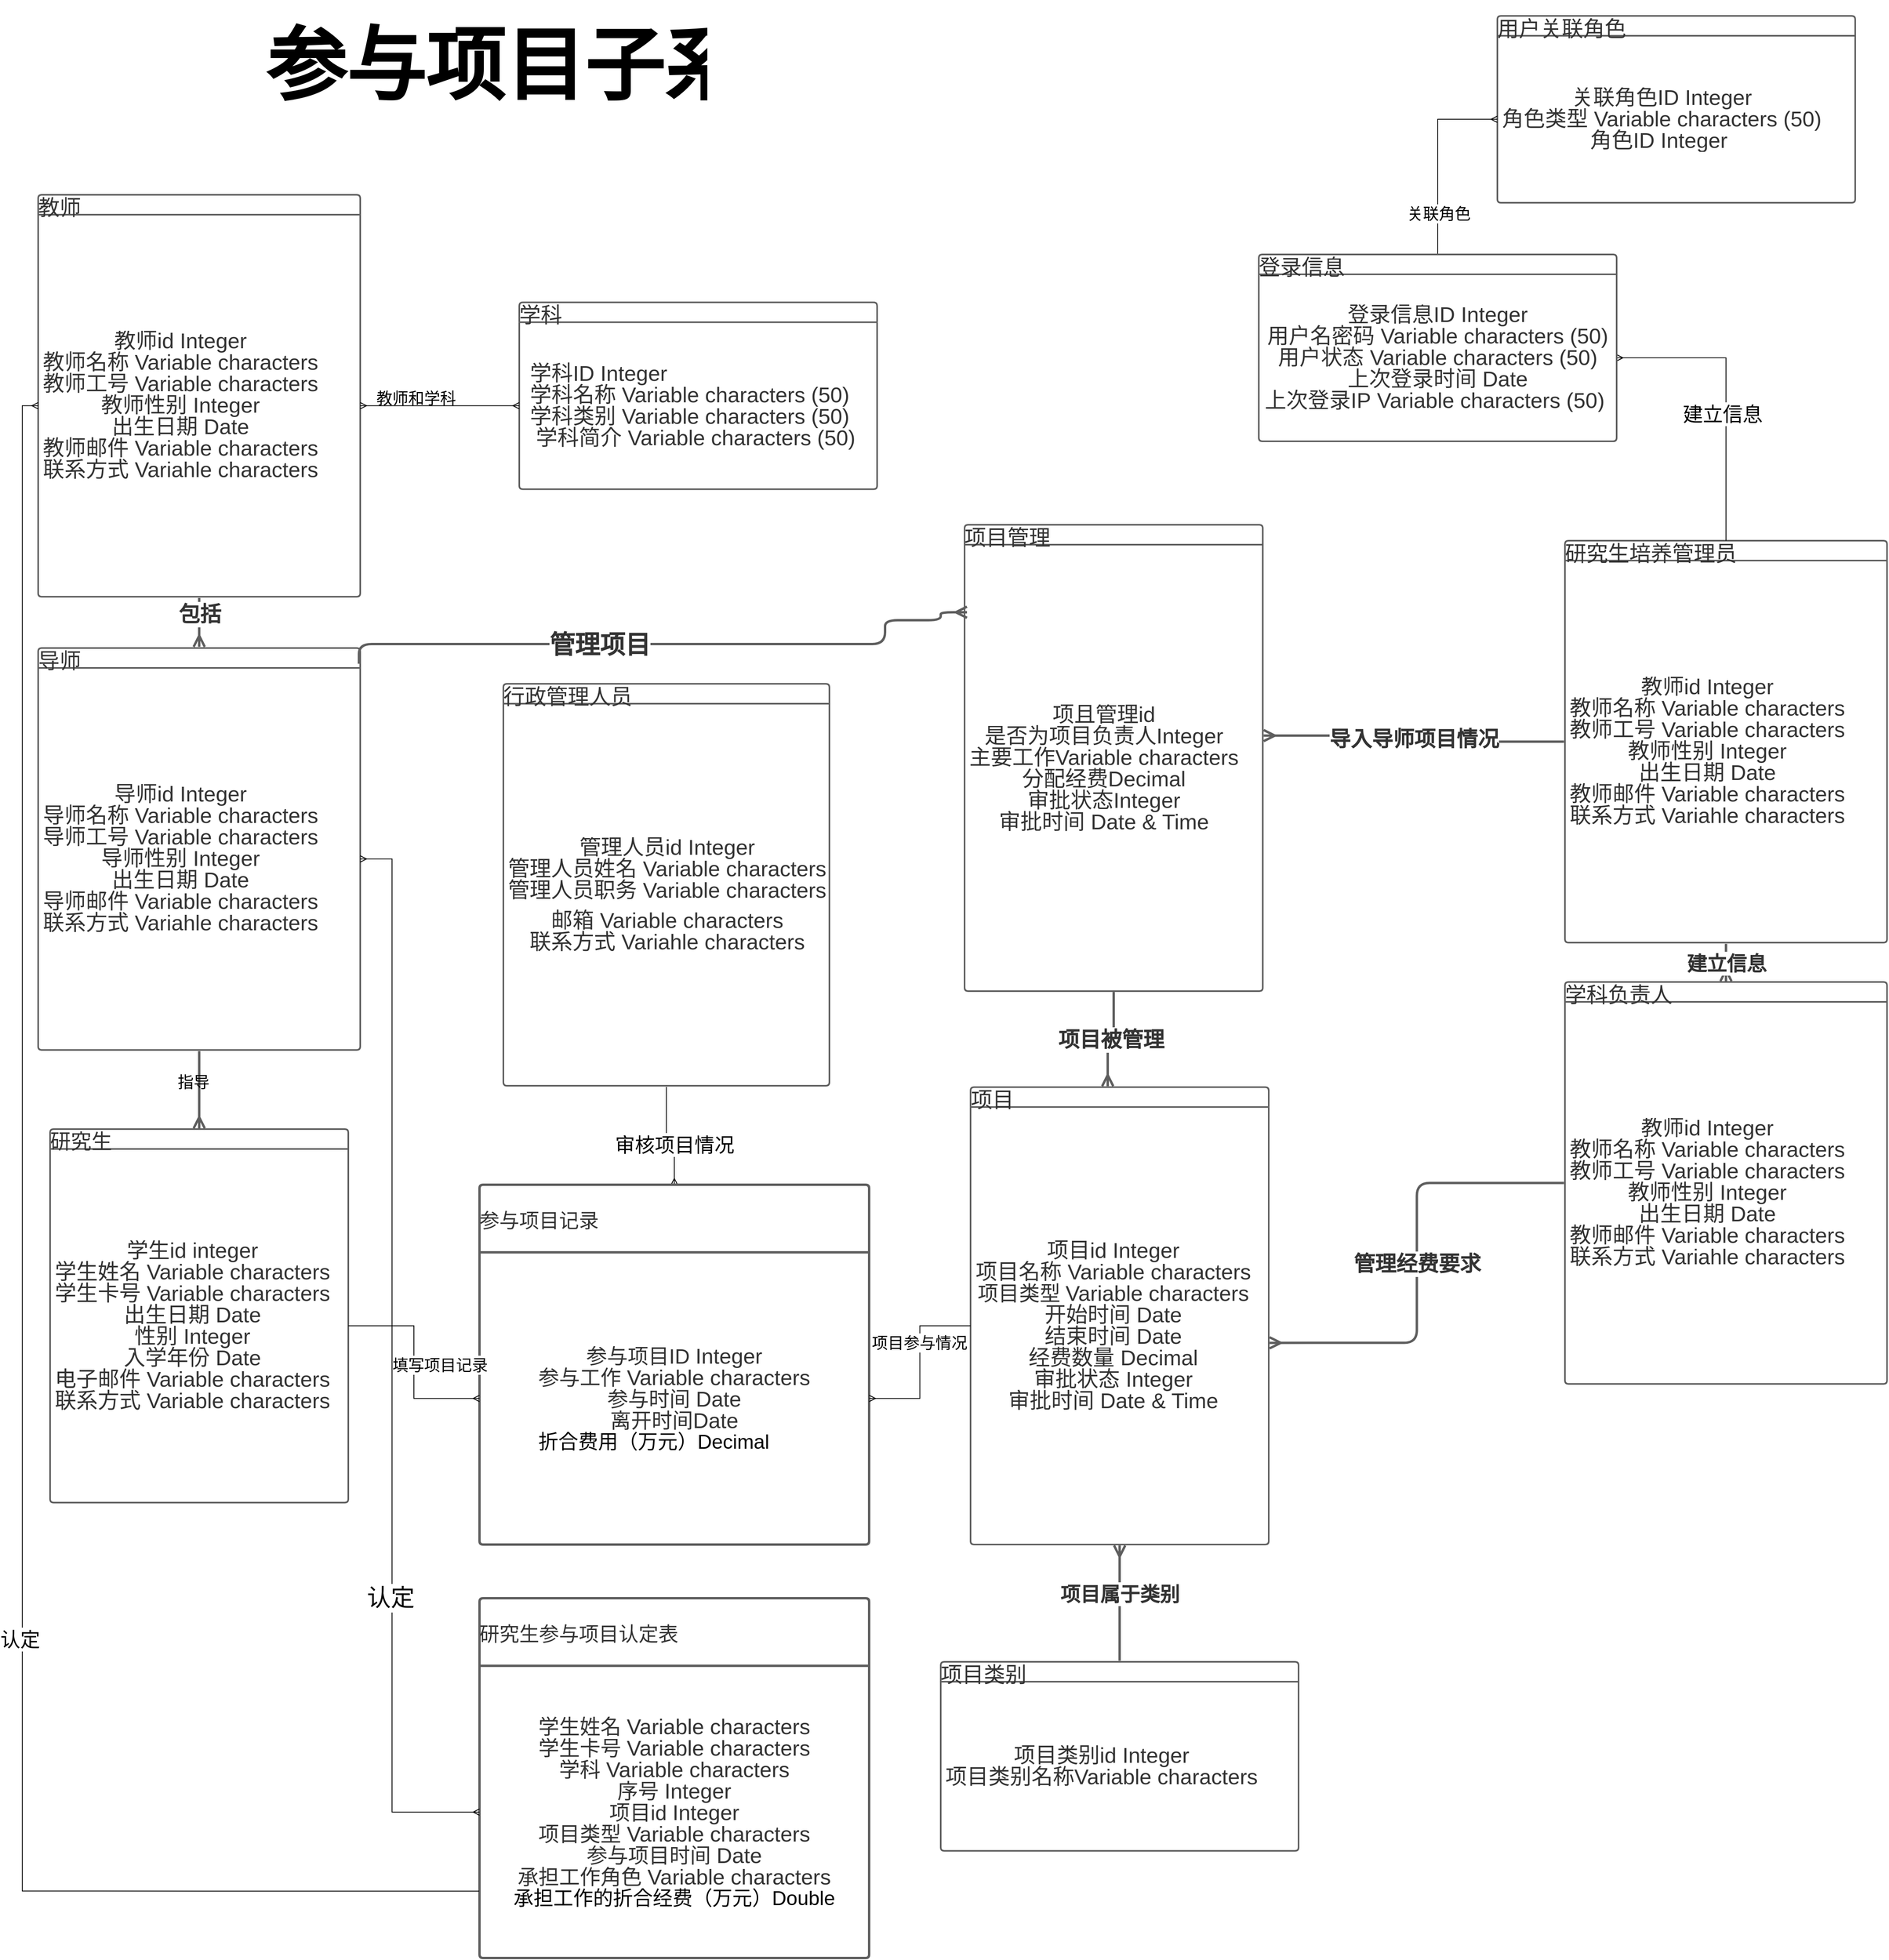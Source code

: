 <mxfile version="14.2.9" type="github">
  <diagram id="C5RBs43oDa-KdzZeNtuy" name="Page-1">
    <mxGraphModel dx="1989" dy="3523" grid="1" gridSize="10" guides="1" tooltips="1" connect="1" arrows="1" fold="1" page="1" pageScale="1" pageWidth="827" pageHeight="1169" math="0" shadow="0">
      <root>
        <mxCell id="WIyWlLk6GJQsqaUBKTNV-0" />
        <mxCell id="WIyWlLk6GJQsqaUBKTNV-1" parent="WIyWlLk6GJQsqaUBKTNV-0" />
        <mxCell id="-S1vWL-iVzR-hxPpNCkm-41" value="项目" style="html=1;overflow=block;blockSpacing=1;whiteSpace=wrap;swimlane;childLayout=stackLayout;horizontal=1;horizontalStack=0;resizeParent=1;resizeParentMax=0;resizeLast=0;collapsible=0;fontStyle=0;marginBottom=0;swimlaneFillColor=#ffffff;startSize=25;whiteSpace=wrap;fontSize=27;fontColor=#333333;whiteSpace=wrap;align=left;spacing=0;strokeColor=#5e5e5e;strokeOpacity=100;rounded=1;absoluteArcSize=1;arcSize=9;strokeWidth=2;" vertex="1" parent="WIyWlLk6GJQsqaUBKTNV-1">
          <mxGeometry x="1317.5" y="877.25" width="375" height="575.25" as="geometry" />
        </mxCell>
        <mxCell id="-S1vWL-iVzR-hxPpNCkm-42" value="&lt;div style=&quot;display: flex; justify-content: center; text-align: center; align-items: baseline; font-size: 0; line-height: 1;&quot;&gt;&lt;span style=&quot;font-size:11px;&quot;&gt;&lt;span style=&quot;font-size:27px;color:#333333;&quot;&gt;项目id Integer&#xa;&lt;/span&gt;&lt;/span&gt;&lt;/div&gt;&lt;div style=&quot;display: flex; justify-content: center; text-align: center; align-items: baseline; font-size: 0; line-height: 1;&quot;&gt;&lt;span style=&quot;font-size:11px;&quot;&gt;&lt;span style=&quot;font-size:27px;color:#333333;&quot;&gt;项目名称 Variable characters&#xa;&lt;/span&gt;&lt;/span&gt;&lt;/div&gt;&lt;div style=&quot;display: flex; justify-content: center; text-align: center; align-items: baseline; font-size: 0; line-height: 1;&quot;&gt;&lt;span style=&quot;font-size:11px;&quot;&gt;&lt;span style=&quot;font-size:11px;color:#333333;&quot;&gt;&lt;span style=&quot;font-size:26px;color:#333333;font-family: Liberation Serif;&quot;&gt;项目类型 &lt;/span&gt;&lt;span style=&quot;font-size:27px;color:#333333;&quot;&gt;Variable characters&#xa;&lt;/span&gt;&lt;/span&gt;&lt;/span&gt;&lt;/div&gt;&lt;div style=&quot;display: flex; justify-content: center; text-align: center; align-items: baseline; font-size: 0; line-height: 1;&quot;&gt;&lt;span style=&quot;font-size:11px;&quot;&gt;&lt;span style=&quot;font-size:27px;color:#333333;&quot;&gt;开始时间 Date&#xa;&lt;/span&gt;&lt;/span&gt;&lt;/div&gt;&lt;div style=&quot;display: flex; justify-content: center; text-align: center; align-items: baseline; font-size: 0; line-height: 1;&quot;&gt;&lt;span style=&quot;font-size:11px;&quot;&gt;&lt;span style=&quot;font-size:27px;color:#333333;&quot;&gt;结束时间 Date&#xa;&lt;/span&gt;&lt;/span&gt;&lt;/div&gt;&lt;div style=&quot;display: flex; justify-content: center; text-align: center; align-items: baseline; font-size: 0; line-height: 1;&quot;&gt;&lt;span style=&quot;font-size:11px;&quot;&gt;&lt;span style=&quot;font-size:27px;color:#333333;&quot;&gt;经费数量 Decimal&#xa;&lt;/span&gt;&lt;/span&gt;&lt;/div&gt;&lt;div style=&quot;display: flex; justify-content: center; text-align: center; align-items: baseline; font-size: 0; line-height: 1;&quot;&gt;&lt;span style=&quot;font-size:11px;&quot;&gt;&lt;span style=&quot;font-size:27px;color:#333333;&quot;&gt;审批状态 Integer&#xa;&lt;/span&gt;&lt;/span&gt;&lt;/div&gt;&lt;div style=&quot;display: flex; justify-content: center; text-align: center; align-items: baseline; font-size: 0; line-height: 1;&quot;&gt;&lt;span style=&quot;font-size:11px;&quot;&gt;&lt;span style=&quot;font-size:27px;color:#333333;&quot;&gt;审批时间 Date &amp; Time&lt;/span&gt;&lt;/span&gt;&lt;/div&gt;" style="part=1;html=1;resizeHeight=0;strokeColor=none;fillColor=none;align=left;verticalAlign=middle;spacingLeft=4;spacingRight=4;overflow=hidden;rotatable=0;points=[[0,0.5],[1,0.5]];portConstraint=eastwest;swimlaneFillColor=#ffffff;strokeOpacity=100;fontSize=27;fontColor=#333333;" vertex="1" parent="-S1vWL-iVzR-hxPpNCkm-41">
          <mxGeometry y="25" width="375" height="550.25" as="geometry" />
        </mxCell>
        <mxCell id="-S1vWL-iVzR-hxPpNCkm-43" value="项目类别" style="html=1;overflow=block;blockSpacing=1;whiteSpace=wrap;swimlane;childLayout=stackLayout;horizontal=1;horizontalStack=0;resizeParent=1;resizeParentMax=0;resizeLast=0;collapsible=0;fontStyle=0;marginBottom=0;swimlaneFillColor=#ffffff;startSize=25;whiteSpace=wrap;fontSize=27;fontColor=#333333;whiteSpace=wrap;align=left;spacing=0;strokeColor=#5e5e5e;strokeOpacity=100;rounded=1;absoluteArcSize=1;arcSize=9;strokeWidth=2;" vertex="1" parent="WIyWlLk6GJQsqaUBKTNV-1">
          <mxGeometry x="1280" y="1600" width="450" height="237.75" as="geometry" />
        </mxCell>
        <mxCell id="-S1vWL-iVzR-hxPpNCkm-44" value="&lt;div style=&quot;display: flex; justify-content: center; text-align: center; align-items: baseline; font-size: 0; line-height: 1;&quot;&gt;&lt;span style=&quot;font-size:11px;&quot;&gt;&lt;span style=&quot;font-size:27px;color:#333333;&quot;&gt;项目类别id Integer&#xa;&lt;/span&gt;&lt;/span&gt;&lt;/div&gt;&lt;div style=&quot;display: flex; justify-content: center; text-align: center; align-items: baseline; font-size: 0; line-height: 1;&quot;&gt;&lt;span style=&quot;font-size:11px;&quot;&gt;&lt;span style=&quot;font-size:27px;color:#333333;&quot;&gt;项目类别名称Variable characters&lt;/span&gt;&lt;/span&gt;&lt;/div&gt;" style="part=1;html=1;resizeHeight=0;strokeColor=none;fillColor=none;align=left;verticalAlign=middle;spacingLeft=4;spacingRight=4;overflow=hidden;rotatable=0;points=[[0,0.5],[1,0.5]];portConstraint=eastwest;swimlaneFillColor=#ffffff;strokeOpacity=100;fontSize=27;fontColor=#333333;" vertex="1" parent="-S1vWL-iVzR-hxPpNCkm-43">
          <mxGeometry y="25" width="450" height="212.75" as="geometry" />
        </mxCell>
        <mxCell id="-S1vWL-iVzR-hxPpNCkm-45" value="教师" style="html=1;overflow=block;blockSpacing=1;whiteSpace=wrap;swimlane;childLayout=stackLayout;horizontal=1;horizontalStack=0;resizeParent=1;resizeParentMax=0;resizeLast=0;collapsible=0;fontStyle=0;marginBottom=0;swimlaneFillColor=#ffffff;startSize=25;whiteSpace=wrap;fontSize=27;fontColor=#333333;whiteSpace=wrap;align=left;spacing=0;strokeColor=#5e5e5e;strokeOpacity=100;rounded=1;absoluteArcSize=1;arcSize=9;strokeWidth=2;" vertex="1" parent="WIyWlLk6GJQsqaUBKTNV-1">
          <mxGeometry x="145" y="-245" width="405" height="505.5" as="geometry" />
        </mxCell>
        <mxCell id="-S1vWL-iVzR-hxPpNCkm-46" value="&lt;div style=&quot;display: flex; justify-content: center; text-align: center; align-items: baseline; font-size: 0; line-height: 1;&quot;&gt;&lt;span style=&quot;font-size:11px;&quot;&gt;&lt;span style=&quot;font-size:27px;color:#333333;&quot;&gt;教师id Integer&#xa;&lt;/span&gt;&lt;/span&gt;&lt;/div&gt;&lt;div style=&quot;display: flex; justify-content: center; text-align: center; align-items: baseline; font-size: 0; line-height: 1;&quot;&gt;&lt;span style=&quot;font-size:11px;&quot;&gt;&lt;span style=&quot;font-size:27px;color:#333333;&quot;&gt;教师名称 Variable characters &#xa;&lt;/span&gt;&lt;/span&gt;&lt;/div&gt;&lt;div style=&quot;display: flex; justify-content: center; text-align: center; align-items: baseline; font-size: 0; line-height: 1;&quot;&gt;&lt;span style=&quot;font-size:11px;&quot;&gt;&lt;span style=&quot;font-size:27px;color:#333333;&quot;&gt;教师工号 Variable characters &#xa;&lt;/span&gt;&lt;/span&gt;&lt;/div&gt;&lt;div style=&quot;display: flex; justify-content: center; text-align: center; align-items: baseline; font-size: 0; line-height: 1;&quot;&gt;&lt;span style=&quot;font-size:11px;&quot;&gt;&lt;span style=&quot;font-size:27px;color:#333333;&quot;&gt;教师性别 Integer&#xa;&lt;/span&gt;&lt;/span&gt;&lt;/div&gt;&lt;div style=&quot;display: flex; justify-content: center; text-align: center; align-items: baseline; font-size: 0; line-height: 1;&quot;&gt;&lt;span style=&quot;font-size:11px;&quot;&gt;&lt;span style=&quot;font-size:27px;color:#333333;&quot;&gt;出生日期 Date&#xa;&lt;/span&gt;&lt;/span&gt;&lt;/div&gt;&lt;div style=&quot;display: flex; justify-content: center; text-align: center; align-items: baseline; font-size: 0; line-height: 1;&quot;&gt;&lt;span style=&quot;font-size:11px;&quot;&gt;&lt;span style=&quot;font-size:27px;color:#333333;&quot;&gt;教师邮件 Variable characters&#xa;&lt;/span&gt;&lt;/span&gt;&lt;/div&gt;&lt;div style=&quot;display: flex; justify-content: center; text-align: center; align-items: baseline; font-size: 0; line-height: 1;&quot;&gt;&lt;span style=&quot;font-size:11px;&quot;&gt;&lt;span style=&quot;font-size:27px;color:#333333;&quot;&gt;联系方式 Variahle characters &lt;/span&gt;&lt;/span&gt;&lt;/div&gt;" style="part=1;html=1;resizeHeight=0;strokeColor=none;fillColor=none;align=left;verticalAlign=middle;spacingLeft=4;spacingRight=4;overflow=hidden;rotatable=0;points=[[0,0.5],[1,0.5]];portConstraint=eastwest;swimlaneFillColor=#ffffff;strokeOpacity=100;fontSize=27;fontColor=#333333;" vertex="1" parent="-S1vWL-iVzR-hxPpNCkm-45">
          <mxGeometry y="25" width="405" height="480.5" as="geometry" />
        </mxCell>
        <mxCell id="-S1vWL-iVzR-hxPpNCkm-47" value="项目管理" style="html=1;overflow=block;blockSpacing=1;whiteSpace=wrap;swimlane;childLayout=stackLayout;horizontal=1;horizontalStack=0;resizeParent=1;resizeParentMax=0;resizeLast=0;collapsible=0;fontStyle=0;marginBottom=0;swimlaneFillColor=#ffffff;startSize=25;whiteSpace=wrap;fontSize=27;fontColor=#333333;whiteSpace=wrap;align=left;spacing=0;strokeColor=#5e5e5e;strokeOpacity=100;rounded=1;absoluteArcSize=1;arcSize=9;strokeWidth=2;" vertex="1" parent="WIyWlLk6GJQsqaUBKTNV-1">
          <mxGeometry x="1310" y="170" width="375" height="586.5" as="geometry" />
        </mxCell>
        <mxCell id="-S1vWL-iVzR-hxPpNCkm-48" value="&lt;div style=&quot;display: flex; justify-content: center; text-align: center; align-items: baseline; font-size: 0; line-height: 1;&quot;&gt;&lt;span style=&quot;font-size:11px;&quot;&gt;&lt;span style=&quot;font-size:27px;color:#333333;&quot;&gt;项且管理id&#xa;&lt;/span&gt;&lt;/span&gt;&lt;/div&gt;&lt;div style=&quot;display: flex; justify-content: center; text-align: center; align-items: baseline; font-size: 0; line-height: 1;&quot;&gt;&lt;span style=&quot;font-size:11px;&quot;&gt;&lt;span style=&quot;font-size:27px;color:#333333;&quot;&gt;是否为项目负责人Integer&#xa;&lt;/span&gt;&lt;/span&gt;&lt;/div&gt;&lt;div style=&quot;display: flex; justify-content: center; text-align: center; align-items: baseline; font-size: 0; line-height: 1;&quot;&gt;&lt;span style=&quot;font-size:11px;&quot;&gt;&lt;span style=&quot;font-size:27px;color:#333333;&quot;&gt;主要工作Variable characters &#xa;&lt;/span&gt;&lt;/span&gt;&lt;/div&gt;&lt;div style=&quot;display: flex; justify-content: center; text-align: center; align-items: baseline; font-size: 0; line-height: 1;&quot;&gt;&lt;span style=&quot;font-size:11px;&quot;&gt;&lt;span style=&quot;font-size:27px;color:#333333;&quot;&gt;分配经费Decimal&#xa;&lt;/span&gt;&lt;/span&gt;&lt;/div&gt;&lt;div style=&quot;display: flex; justify-content: center; text-align: center; align-items: baseline; font-size: 0; line-height: 1;&quot;&gt;&lt;span style=&quot;font-size:11px;&quot;&gt;&lt;span style=&quot;font-size:27px;color:#333333;&quot;&gt;审批状态Integer &#xa;&lt;/span&gt;&lt;/span&gt;&lt;/div&gt;&lt;div style=&quot;display: flex; justify-content: center; text-align: center; align-items: baseline; font-size: 0; line-height: 1;&quot;&gt;&lt;span style=&quot;font-size:11px;&quot;&gt;&lt;span style=&quot;font-size:27px;color:#333333;&quot;&gt;审批时间 Date &amp; Time&lt;/span&gt;&lt;/span&gt;&lt;/div&gt;" style="part=1;html=1;resizeHeight=0;strokeColor=none;fillColor=none;align=left;verticalAlign=middle;spacingLeft=4;spacingRight=4;overflow=hidden;rotatable=0;points=[[0,0.5],[1,0.5]];portConstraint=eastwest;swimlaneFillColor=#ffffff;strokeOpacity=100;fontSize=27;fontColor=#333333;" vertex="1" parent="-S1vWL-iVzR-hxPpNCkm-47">
          <mxGeometry y="25" width="375" height="561.5" as="geometry" />
        </mxCell>
        <mxCell id="-S1vWL-iVzR-hxPpNCkm-49" value="研究生" style="html=1;overflow=block;blockSpacing=1;whiteSpace=wrap;swimlane;childLayout=stackLayout;horizontal=1;horizontalStack=0;resizeParent=1;resizeParentMax=0;resizeLast=0;collapsible=0;fontStyle=0;marginBottom=0;swimlaneFillColor=#ffffff;startSize=25;whiteSpace=wrap;fontSize=26;fontFamily=Liberation Serif;fontColor=#333333;whiteSpace=wrap;align=left;spacing=0;strokeColor=#5e5e5e;strokeOpacity=100;rounded=1;absoluteArcSize=1;arcSize=9;strokeWidth=2;" vertex="1" parent="WIyWlLk6GJQsqaUBKTNV-1">
          <mxGeometry x="160" y="930" width="375" height="469.75" as="geometry" />
        </mxCell>
        <mxCell id="-S1vWL-iVzR-hxPpNCkm-50" value="&lt;div style=&quot;display: flex; justify-content: center; text-align: center; align-items: baseline; font-size: 0; line-height: 1;&quot;&gt;&lt;span style=&quot;font-size:11px;&quot;&gt;&lt;span style=&quot;font-size:27px;color:#333333;&quot;&gt;学生id integer&#xa;&lt;/span&gt;&lt;/span&gt;&lt;/div&gt;&lt;div style=&quot;display: flex; justify-content: center; text-align: center; align-items: baseline; font-size: 0; line-height: 1;&quot;&gt;&lt;span style=&quot;font-size:11px;&quot;&gt;&lt;span style=&quot;font-size:27px;color:#333333;&quot;&gt;学生姓名 Variable characters&#xa;&lt;/span&gt;&lt;/span&gt;&lt;/div&gt;&lt;div style=&quot;display: flex; justify-content: center; text-align: center; align-items: baseline; font-size: 0; line-height: 1;&quot;&gt;&lt;span style=&quot;font-size:11px;&quot;&gt;&lt;span style=&quot;font-size:27px;color:#333333;&quot;&gt;学生卡号 Variable characters &#xa;&lt;/span&gt;&lt;/span&gt;&lt;/div&gt;&lt;div style=&quot;display: flex; justify-content: center; text-align: center; align-items: baseline; font-size: 0; line-height: 1;&quot;&gt;&lt;span style=&quot;font-size:11px;&quot;&gt;&lt;span style=&quot;font-size:27px;color:#333333;&quot;&gt;出生日期 Date&#xa;&lt;/span&gt;&lt;/span&gt;&lt;/div&gt;&lt;div style=&quot;display: flex; justify-content: center; text-align: center; align-items: baseline; font-size: 0; line-height: 1;&quot;&gt;&lt;span style=&quot;font-size:11px;&quot;&gt;&lt;span style=&quot;font-size:27px;color:#333333;&quot;&gt;性别 Integer&#xa;&lt;/span&gt;&lt;/span&gt;&lt;/div&gt;&lt;div style=&quot;display: flex; justify-content: center; text-align: center; align-items: baseline; font-size: 0; line-height: 1;&quot;&gt;&lt;span style=&quot;font-size:11px;&quot;&gt;&lt;span style=&quot;font-size:27px;color:#333333;&quot;&gt;入学年份 Date&#xa;&lt;/span&gt;&lt;/span&gt;&lt;/div&gt;&lt;div style=&quot;display: flex; justify-content: center; text-align: center; align-items: baseline; font-size: 0; line-height: 1;&quot;&gt;&lt;span style=&quot;font-size:11px;&quot;&gt;&lt;span style=&quot;font-size:27px;color:#333333;&quot;&gt;电子邮件 Variable characters&#xa;&lt;/span&gt;&lt;/span&gt;&lt;/div&gt;&lt;div style=&quot;display: flex; justify-content: center; text-align: center; align-items: baseline; font-size: 0; line-height: 1;&quot;&gt;&lt;span style=&quot;font-size:11px;&quot;&gt;&lt;span style=&quot;font-size:27px;color:#333333;&quot;&gt;联系方式 Variable characters&lt;/span&gt;&lt;/span&gt;&lt;/div&gt;" style="part=1;html=1;resizeHeight=0;strokeColor=none;fillColor=none;align=left;verticalAlign=middle;spacingLeft=4;spacingRight=4;overflow=hidden;rotatable=0;points=[[0,0.5],[1,0.5]];portConstraint=eastwest;swimlaneFillColor=#ffffff;strokeOpacity=100;fontSize=27;fontColor=#333333;" vertex="1" parent="-S1vWL-iVzR-hxPpNCkm-49">
          <mxGeometry y="25" width="375" height="444.75" as="geometry" />
        </mxCell>
        <UserObject label="" lucidchartObjectId="4mY--hRxHhUX" id="-S1vWL-iVzR-hxPpNCkm-51">
          <mxCell style="html=1;jettySize=18;whiteSpace=wrap;overflow=block;blockSpacing=1;fontSize=11;strokeColor=#5E5E5E;strokeWidth=3;rounded=1;arcSize=32;edgeStyle=orthogonalEdgeStyle;startArrow=none;;endArrow=ERmany;endSize=10;;exitX=0.5;exitY=1.003;exitPerimeter=0;entryX=0.5;entryY=-0.002;entryPerimeter=0;" edge="1" parent="WIyWlLk6GJQsqaUBKTNV-1" source="-S1vWL-iVzR-hxPpNCkm-62" target="-S1vWL-iVzR-hxPpNCkm-49">
            <mxGeometry width="100" height="100" relative="1" as="geometry">
              <Array as="points" />
            </mxGeometry>
          </mxCell>
        </UserObject>
        <UserObject label="" lucidchartObjectId="yQ19ZfkQinWv" id="-S1vWL-iVzR-hxPpNCkm-52">
          <mxCell style="html=1;jettySize=18;whiteSpace=wrap;overflow=block;blockSpacing=1;fontSize=11;strokeColor=#5E5E5E;strokeWidth=3;rounded=1;arcSize=32;edgeStyle=orthogonalEdgeStyle;startArrow=none;;endArrow=ERmany;endSize=10;;exitX=0.5;exitY=1.003;exitPerimeter=0;entryX=0.5;entryY=-0.003;entryPerimeter=0;" edge="1" parent="WIyWlLk6GJQsqaUBKTNV-1" source="-S1vWL-iVzR-hxPpNCkm-45" target="-S1vWL-iVzR-hxPpNCkm-62">
            <mxGeometry width="100" height="100" relative="1" as="geometry">
              <Array as="points" />
            </mxGeometry>
          </mxCell>
        </UserObject>
        <mxCell id="-S1vWL-iVzR-hxPpNCkm-53" value="包括" style="text;html=1;resizable=0;labelBackgroundColor=#ffffff;align=center;verticalAlign=middle;fontStyle=1;fontColor=#333333;;fontSize=26.667;" vertex="1" parent="-S1vWL-iVzR-hxPpNCkm-52">
          <mxGeometry x="-0.35" relative="1" as="geometry" />
        </mxCell>
        <UserObject label="" lucidchartObjectId="KS190NkhHBdP" id="-S1vWL-iVzR-hxPpNCkm-54">
          <mxCell style="html=1;jettySize=18;whiteSpace=wrap;fontSize=11;strokeColor=#5E5E5E;strokeWidth=3;rounded=1;arcSize=32;edgeStyle=orthogonalEdgeStyle;startArrow=none;;endArrow=ERmany;endSize=10;;exitX=0.5;exitY=-0.006;exitPerimeter=0;entryX=0.5;entryY=1.002;entryPerimeter=0;" edge="1" parent="WIyWlLk6GJQsqaUBKTNV-1" source="-S1vWL-iVzR-hxPpNCkm-43" target="-S1vWL-iVzR-hxPpNCkm-41">
            <mxGeometry width="100" height="100" relative="1" as="geometry">
              <Array as="points" />
            </mxGeometry>
          </mxCell>
        </UserObject>
        <mxCell id="-S1vWL-iVzR-hxPpNCkm-55" value="项目属于类别" style="text;html=1;resizable=0;labelBackgroundColor=#ffffff;align=center;verticalAlign=middle;fontStyle=1;fontColor=#333333;;fontSize=25.0;" vertex="1" parent="-S1vWL-iVzR-hxPpNCkm-54">
          <mxGeometry x="0.171" relative="1" as="geometry" />
        </mxCell>
        <UserObject label="" lucidchartObjectId="RS19ik03Oc~l" id="-S1vWL-iVzR-hxPpNCkm-56">
          <mxCell style="html=1;jettySize=18;whiteSpace=wrap;fontSize=11;strokeColor=#5E5E5E;strokeWidth=3;rounded=1;arcSize=32;edgeStyle=orthogonalEdgeStyle;startArrow=none;;endArrow=ERmany;endSize=10;;exitX=0.5;exitY=1.002;exitPerimeter=0;entryX=0.46;entryY=-0.002;entryPerimeter=0;" edge="1" parent="WIyWlLk6GJQsqaUBKTNV-1" source="-S1vWL-iVzR-hxPpNCkm-47" target="-S1vWL-iVzR-hxPpNCkm-41">
            <mxGeometry width="100" height="100" relative="1" as="geometry">
              <Array as="points" />
            </mxGeometry>
          </mxCell>
        </UserObject>
        <mxCell id="-S1vWL-iVzR-hxPpNCkm-57" value="项目被管理" style="text;html=1;resizable=0;labelBackgroundColor=#ffffff;align=center;verticalAlign=middle;fontStyle=1;fontColor=#333333;;fontSize=26.667;" vertex="1" parent="-S1vWL-iVzR-hxPpNCkm-56">
          <mxGeometry relative="1" as="geometry" />
        </mxCell>
        <mxCell id="-S1vWL-iVzR-hxPpNCkm-58" value="研究生参与项目认定表" style="html=1;overflow=block;blockSpacing=1;whiteSpace=wrap;swimlane;childLayout=stackLayout;horizontal=1;horizontalStack=0;resizeParent=1;resizeParentMax=0;resizeLast=0;collapsible=0;fontStyle=0;marginBottom=0;swimlaneFillColor=#ffffff;startSize=85;whiteSpace=wrap;fontSize=25;fontFamily=Open Sans;fontColor=#333333;whiteSpace=wrap;align=left;spacing=0;strokeColor=#5e5e5e;strokeOpacity=100;rounded=1;absoluteArcSize=1;arcSize=9;strokeWidth=3;" vertex="1" parent="WIyWlLk6GJQsqaUBKTNV-1">
          <mxGeometry x="700" y="1520" width="490" height="452.5" as="geometry" />
        </mxCell>
        <mxCell id="-S1vWL-iVzR-hxPpNCkm-59" value="&lt;div style=&quot;display: flex ; justify-content: center ; align-items: baseline ; font-size: 0px ; line-height: 1&quot;&gt;&lt;span style=&quot;font-size: 11px&quot;&gt;&lt;span style=&quot;font-size: 26px ; color: #333333 ; font-family: &amp;#34;liberation&amp;#34; serif&quot;&gt;学生姓名 &lt;/span&gt;&lt;span style=&quot;font-size: 27px ; color: #333333&quot;&gt;Variable characters&lt;/span&gt;&lt;span style=&quot;font-size: 26px ; color: #333333 ; font-family: &amp;#34;liberation&amp;#34; serif&quot;&gt;&lt;br&gt;&lt;/span&gt;&lt;/span&gt;&lt;/div&gt;&lt;div style=&quot;display: flex ; justify-content: center ; align-items: baseline ; font-size: 0px ; line-height: 1&quot;&gt;&lt;span style=&quot;font-size: 11px&quot;&gt;&lt;span style=&quot;font-size: 26px ; color: #333333 ; font-family: &amp;#34;liberation&amp;#34; serif&quot;&gt;学生卡号 &lt;/span&gt;&lt;span style=&quot;font-size: 27px ; color: #333333&quot;&gt;Variable characters&lt;/span&gt;&lt;span style=&quot;font-size: 26px ; color: #333333 ; font-family: &amp;#34;liberation&amp;#34; serif&quot;&gt;&lt;br&gt;&lt;/span&gt;&lt;/span&gt;&lt;/div&gt;&lt;div style=&quot;display: flex ; justify-content: center ; align-items: baseline ; font-size: 0px ; line-height: 1&quot;&gt;&lt;span style=&quot;font-size: 11px&quot;&gt;&lt;span style=&quot;font-size: 26px ; color: #333333 ; font-family: &amp;#34;liberation&amp;#34; serif&quot;&gt;学科 &lt;/span&gt;&lt;span style=&quot;font-size: 27px ; color: #333333&quot;&gt;Variable characters&lt;/span&gt;&lt;span style=&quot;font-size: 26px ; color: #333333 ; font-family: &amp;#34;liberation&amp;#34; serif&quot;&gt;&lt;br&gt;&lt;/span&gt;&lt;/span&gt;&lt;/div&gt;&lt;div style=&quot;display: flex ; justify-content: center ; align-items: baseline ; font-size: 0px ; line-height: 1&quot;&gt;&lt;span style=&quot;font-size: 11px&quot;&gt;&lt;span style=&quot;font-size: 26px ; color: #333333 ; font-family: &amp;#34;liberation&amp;#34; serif&quot;&gt;序号 &lt;/span&gt;&lt;span style=&quot;font-size: 27px ; color: #333333&quot;&gt; Integer&lt;/span&gt;&lt;span style=&quot;font-size: 26px ; color: #333333 ; font-family: &amp;#34;liberation&amp;#34; serif&quot;&gt;&lt;br&gt;&lt;/span&gt;&lt;/span&gt;&lt;/div&gt;&lt;div style=&quot;display: flex ; justify-content: center ; align-items: baseline ; font-size: 0px ; line-height: 1&quot;&gt;&lt;span style=&quot;font-size: 11px&quot;&gt;&lt;span style=&quot;font-size: 26px ; color: #333333 ; font-family: &amp;#34;liberation&amp;#34; serif&quot;&gt;项目id &lt;/span&gt;&lt;span style=&quot;font-size: 27px ; color: #333333&quot;&gt; Integer&lt;/span&gt;&lt;span style=&quot;font-size: 26px ; color: #333333 ; font-family: &amp;#34;liberation&amp;#34; serif&quot;&gt;&lt;br&gt;&lt;/span&gt;&lt;/span&gt;&lt;/div&gt;&lt;div style=&quot;display: flex ; justify-content: center ; align-items: baseline ; font-size: 0px ; line-height: 1&quot;&gt;&lt;span style=&quot;font-size: 11px&quot;&gt;&lt;span style=&quot;font-size: 26px ; color: #333333 ; font-family: &amp;#34;liberation&amp;#34; serif&quot;&gt;项目类型 &lt;/span&gt;&lt;span style=&quot;font-size: 27px ; color: #333333&quot;&gt;Variable characters&lt;/span&gt;&lt;span style=&quot;font-size: 26px ; color: #333333 ; font-family: &amp;#34;liberation&amp;#34; serif&quot;&gt;&lt;br&gt;&lt;/span&gt;&lt;/span&gt;&lt;/div&gt;&lt;div style=&quot;display: flex ; justify-content: center ; align-items: baseline ; font-size: 0px ; line-height: 1&quot;&gt;&lt;span style=&quot;font-size: 11px&quot;&gt;&lt;span style=&quot;font-size: 26px ; color: #333333 ; font-family: &amp;#34;liberation&amp;#34; serif&quot;&gt;参与项目时间 &lt;/span&gt;&lt;span style=&quot;font-size: 27px ; color: #333333&quot;&gt;Date&lt;/span&gt;&lt;span style=&quot;font-size: 26px ; color: #333333 ; font-family: &amp;#34;liberation&amp;#34; serif&quot;&gt;&lt;br&gt;&lt;/span&gt;&lt;/span&gt;&lt;/div&gt;&lt;div style=&quot;display: flex ; justify-content: center ; align-items: baseline ; font-size: 0px ; line-height: 1&quot;&gt;&lt;span style=&quot;font-size: 11px&quot;&gt;&lt;span style=&quot;font-size: 26px ; color: #333333 ; font-family: &amp;#34;liberation&amp;#34; serif&quot;&gt;承担工作角色 &lt;/span&gt;&lt;span style=&quot;font-size: 27px ; color: #333333&quot;&gt;Variable characters&lt;/span&gt;&lt;span style=&quot;font-size: 26px ; color: #333333 ; font-family: &amp;#34;liberation&amp;#34; serif&quot;&gt;&lt;br&gt;&lt;/span&gt;&lt;/span&gt;&lt;/div&gt;&lt;div style=&quot;display: flex ; justify-content: flex-start ; align-items: baseline ; font-size: 0px ; line-height: 1&quot;&gt;&lt;span style=&quot;font-size: 11px&quot;&gt;&lt;span style=&quot;font-size: 25px ; color: #000000&quot;&gt;承担工作的折合经费（万元）Double&lt;/span&gt;&lt;/span&gt;&lt;/div&gt;" style="part=1;html=1;resizeHeight=0;strokeColor=none;fillColor=none;align=center;verticalAlign=middle;spacingLeft=4;spacingRight=4;overflow=hidden;rotatable=0;points=[[0,0.5],[1,0.5]];portConstraint=eastwest;swimlaneFillColor=#ffffff;strokeOpacity=100;fontSize=26;fontColor=#333333;" vertex="1" parent="-S1vWL-iVzR-hxPpNCkm-58">
          <mxGeometry y="85" width="490" height="367.5" as="geometry" />
        </mxCell>
        <UserObject label="" lucidchartObjectId="xkY-a535h74z" id="-S1vWL-iVzR-hxPpNCkm-60">
          <mxCell style="html=1;jettySize=18;whiteSpace=wrap;fontSize=11;strokeColor=#5E5E5E;strokeWidth=3;rounded=1;arcSize=32;edgeStyle=orthogonalEdgeStyle;startArrow=none;;endArrow=ERmany;endSize=10;;exitX=-0.003;exitY=0.5;exitPerimeter=0;entryX=1.003;entryY=0.452;entryPerimeter=0;" edge="1" parent="WIyWlLk6GJQsqaUBKTNV-1" source="-S1vWL-iVzR-hxPpNCkm-66" target="-S1vWL-iVzR-hxPpNCkm-47">
            <mxGeometry width="100" height="100" relative="1" as="geometry">
              <Array as="points" />
            </mxGeometry>
          </mxCell>
        </UserObject>
        <mxCell id="-S1vWL-iVzR-hxPpNCkm-61" value="导入导师项目情况" style="text;html=1;resizable=0;labelBackgroundColor=#ffffff;align=center;verticalAlign=middle;fontStyle=1;fontColor=#333333;;fontSize=26.667;" vertex="1" parent="-S1vWL-iVzR-hxPpNCkm-60">
          <mxGeometry relative="1" as="geometry" />
        </mxCell>
        <mxCell id="-S1vWL-iVzR-hxPpNCkm-62" value="导师" style="html=1;overflow=block;blockSpacing=1;whiteSpace=wrap;swimlane;childLayout=stackLayout;horizontal=1;horizontalStack=0;resizeParent=1;resizeParentMax=0;resizeLast=0;collapsible=0;fontStyle=0;marginBottom=0;swimlaneFillColor=#ffffff;startSize=25;whiteSpace=wrap;fontSize=27;fontColor=#333333;whiteSpace=wrap;align=left;spacing=0;strokeColor=#5e5e5e;strokeOpacity=100;rounded=1;absoluteArcSize=1;arcSize=9;strokeWidth=2;" vertex="1" parent="WIyWlLk6GJQsqaUBKTNV-1">
          <mxGeometry x="145" y="325" width="405" height="505.5" as="geometry" />
        </mxCell>
        <mxCell id="-S1vWL-iVzR-hxPpNCkm-63" value="&lt;div style=&quot;display: flex; justify-content: center; text-align: center; align-items: baseline; font-size: 0; line-height: 1;&quot;&gt;&lt;span style=&quot;font-size:11px;&quot;&gt;&lt;span style=&quot;font-size:27px;color:#333333;&quot;&gt;导师id Integer&#xa;&lt;/span&gt;&lt;/span&gt;&lt;/div&gt;&lt;div style=&quot;display: flex; justify-content: center; text-align: center; align-items: baseline; font-size: 0; line-height: 1;&quot;&gt;&lt;span style=&quot;font-size:11px;&quot;&gt;&lt;span style=&quot;font-size:27px;color:#333333;&quot;&gt;导师名称 Variable characters &#xa;&lt;/span&gt;&lt;/span&gt;&lt;/div&gt;&lt;div style=&quot;display: flex; justify-content: center; text-align: center; align-items: baseline; font-size: 0; line-height: 1;&quot;&gt;&lt;span style=&quot;font-size:11px;&quot;&gt;&lt;span style=&quot;font-size:27px;color:#333333;&quot;&gt;导师工号 Variable characters &#xa;&lt;/span&gt;&lt;/span&gt;&lt;/div&gt;&lt;div style=&quot;display: flex; justify-content: center; text-align: center; align-items: baseline; font-size: 0; line-height: 1;&quot;&gt;&lt;span style=&quot;font-size:11px;&quot;&gt;&lt;span style=&quot;font-size:27px;color:#333333;&quot;&gt;导师性别 Integer&#xa;&lt;/span&gt;&lt;/span&gt;&lt;/div&gt;&lt;div style=&quot;display: flex; justify-content: center; text-align: center; align-items: baseline; font-size: 0; line-height: 1;&quot;&gt;&lt;span style=&quot;font-size:11px;&quot;&gt;&lt;span style=&quot;font-size:27px;color:#333333;&quot;&gt;出生日期 Date&#xa;&lt;/span&gt;&lt;/span&gt;&lt;/div&gt;&lt;div style=&quot;display: flex; justify-content: center; text-align: center; align-items: baseline; font-size: 0; line-height: 1;&quot;&gt;&lt;span style=&quot;font-size:11px;&quot;&gt;&lt;span style=&quot;font-size:27px;color:#333333;&quot;&gt;导师邮件 Variable characters&#xa;&lt;/span&gt;&lt;/span&gt;&lt;/div&gt;&lt;div style=&quot;display: flex; justify-content: center; text-align: center; align-items: baseline; font-size: 0; line-height: 1;&quot;&gt;&lt;span style=&quot;font-size:11px;&quot;&gt;&lt;span style=&quot;font-size:27px;color:#333333;&quot;&gt;联系方式 Variahle characters &lt;/span&gt;&lt;/span&gt;&lt;/div&gt;" style="part=1;html=1;resizeHeight=0;strokeColor=none;fillColor=none;align=left;verticalAlign=middle;spacingLeft=4;spacingRight=4;overflow=hidden;rotatable=0;points=[[0,0.5],[1,0.5]];portConstraint=eastwest;swimlaneFillColor=#ffffff;strokeOpacity=100;fontSize=27;fontColor=#333333;" vertex="1" parent="-S1vWL-iVzR-hxPpNCkm-62">
          <mxGeometry y="25" width="405" height="480.5" as="geometry" />
        </mxCell>
        <UserObject label="" lucidchartObjectId="5nY-uaVFHsnK" id="-S1vWL-iVzR-hxPpNCkm-64">
          <mxCell style="html=1;jettySize=18;whiteSpace=wrap;fontSize=11;strokeColor=#5E5E5E;strokeWidth=3;rounded=1;arcSize=32;edgeStyle=orthogonalEdgeStyle;startArrow=none;;endArrow=ERmany;endSize=10;;exitX=0.996;exitY=0.039;exitPerimeter=0;exitDx=0;exitDy=0;" edge="1" parent="WIyWlLk6GJQsqaUBKTNV-1" source="-S1vWL-iVzR-hxPpNCkm-62">
            <mxGeometry width="100" height="100" relative="1" as="geometry">
              <Array as="points">
                <mxPoint x="548" y="320" />
                <mxPoint x="1210" y="320" />
                <mxPoint x="1210" y="290" />
                <mxPoint x="1280" y="290" />
                <mxPoint x="1280" y="280" />
              </Array>
              <mxPoint x="1313" y="280" as="targetPoint" />
            </mxGeometry>
          </mxCell>
        </UserObject>
        <mxCell id="-S1vWL-iVzR-hxPpNCkm-65" value="管理项目" style="text;html=1;resizable=0;labelBackgroundColor=#ffffff;align=center;verticalAlign=middle;fontStyle=1;fontColor=#333333;;fontSize=31.667;" vertex="1" parent="-S1vWL-iVzR-hxPpNCkm-64">
          <mxGeometry x="-0.211" relative="1" as="geometry" />
        </mxCell>
        <mxCell id="-S1vWL-iVzR-hxPpNCkm-66" value="研究生培养管理员" style="html=1;overflow=block;blockSpacing=1;whiteSpace=wrap;swimlane;childLayout=stackLayout;horizontal=1;horizontalStack=0;resizeParent=1;resizeParentMax=0;resizeLast=0;collapsible=0;fontStyle=0;marginBottom=0;swimlaneFillColor=#ffffff;startSize=25;whiteSpace=wrap;fontSize=27;fontColor=#333333;whiteSpace=wrap;align=left;spacing=0;strokeColor=#5e5e5e;strokeOpacity=100;rounded=1;absoluteArcSize=1;arcSize=9;strokeWidth=2;" vertex="1" parent="WIyWlLk6GJQsqaUBKTNV-1">
          <mxGeometry x="2065" y="190" width="405" height="505.5" as="geometry" />
        </mxCell>
        <mxCell id="-S1vWL-iVzR-hxPpNCkm-67" value="&lt;div style=&quot;display: flex; justify-content: center; text-align: center; align-items: baseline; font-size: 0; line-height: 1;&quot;&gt;&lt;span style=&quot;font-size:11px;&quot;&gt;&lt;span style=&quot;font-size:27px;color:#333333;&quot;&gt;教师id Integer&#xa;&lt;/span&gt;&lt;/span&gt;&lt;/div&gt;&lt;div style=&quot;display: flex; justify-content: center; text-align: center; align-items: baseline; font-size: 0; line-height: 1;&quot;&gt;&lt;span style=&quot;font-size:11px;&quot;&gt;&lt;span style=&quot;font-size:27px;color:#333333;&quot;&gt;教师名称 Variable characters &#xa;&lt;/span&gt;&lt;/span&gt;&lt;/div&gt;&lt;div style=&quot;display: flex; justify-content: center; text-align: center; align-items: baseline; font-size: 0; line-height: 1;&quot;&gt;&lt;span style=&quot;font-size:11px;&quot;&gt;&lt;span style=&quot;font-size:27px;color:#333333;&quot;&gt;教师工号 Variable characters &#xa;&lt;/span&gt;&lt;/span&gt;&lt;/div&gt;&lt;div style=&quot;display: flex; justify-content: center; text-align: center; align-items: baseline; font-size: 0; line-height: 1;&quot;&gt;&lt;span style=&quot;font-size:11px;&quot;&gt;&lt;span style=&quot;font-size:27px;color:#333333;&quot;&gt;教师性别 Integer&#xa;&lt;/span&gt;&lt;/span&gt;&lt;/div&gt;&lt;div style=&quot;display: flex; justify-content: center; text-align: center; align-items: baseline; font-size: 0; line-height: 1;&quot;&gt;&lt;span style=&quot;font-size:11px;&quot;&gt;&lt;span style=&quot;font-size:27px;color:#333333;&quot;&gt;出生日期 Date&#xa;&lt;/span&gt;&lt;/span&gt;&lt;/div&gt;&lt;div style=&quot;display: flex; justify-content: center; text-align: center; align-items: baseline; font-size: 0; line-height: 1;&quot;&gt;&lt;span style=&quot;font-size:11px;&quot;&gt;&lt;span style=&quot;font-size:27px;color:#333333;&quot;&gt;教师邮件 Variable characters&#xa;&lt;/span&gt;&lt;/span&gt;&lt;/div&gt;&lt;div style=&quot;display: flex; justify-content: center; text-align: center; align-items: baseline; font-size: 0; line-height: 1;&quot;&gt;&lt;span style=&quot;font-size:11px;&quot;&gt;&lt;span style=&quot;font-size:27px;color:#333333;&quot;&gt;联系方式 Variahle characters &lt;/span&gt;&lt;/span&gt;&lt;/div&gt;" style="part=1;html=1;resizeHeight=0;strokeColor=none;fillColor=none;align=left;verticalAlign=middle;spacingLeft=4;spacingRight=4;overflow=hidden;rotatable=0;points=[[0,0.5],[1,0.5]];portConstraint=eastwest;swimlaneFillColor=#ffffff;strokeOpacity=100;fontSize=27;fontColor=#333333;" vertex="1" parent="-S1vWL-iVzR-hxPpNCkm-66">
          <mxGeometry y="25" width="405" height="480.5" as="geometry" />
        </mxCell>
        <mxCell id="-S1vWL-iVzR-hxPpNCkm-70" value="学科负责人" style="html=1;overflow=block;blockSpacing=1;whiteSpace=wrap;swimlane;childLayout=stackLayout;horizontal=1;horizontalStack=0;resizeParent=1;resizeParentMax=0;resizeLast=0;collapsible=0;fontStyle=0;marginBottom=0;swimlaneFillColor=#ffffff;startSize=25;whiteSpace=wrap;fontSize=27;fontColor=#333333;whiteSpace=wrap;align=left;spacing=0;strokeColor=#5e5e5e;strokeOpacity=100;rounded=1;absoluteArcSize=1;arcSize=9;strokeWidth=2;" vertex="1" parent="WIyWlLk6GJQsqaUBKTNV-1">
          <mxGeometry x="2065" y="745" width="405" height="505.5" as="geometry" />
        </mxCell>
        <mxCell id="-S1vWL-iVzR-hxPpNCkm-71" value="&lt;div style=&quot;display: flex; justify-content: center; text-align: center; align-items: baseline; font-size: 0; line-height: 1;&quot;&gt;&lt;span style=&quot;font-size:11px;&quot;&gt;&lt;span style=&quot;font-size:27px;color:#333333;&quot;&gt;教师id Integer&#xa;&lt;/span&gt;&lt;/span&gt;&lt;/div&gt;&lt;div style=&quot;display: flex; justify-content: center; text-align: center; align-items: baseline; font-size: 0; line-height: 1;&quot;&gt;&lt;span style=&quot;font-size:11px;&quot;&gt;&lt;span style=&quot;font-size:27px;color:#333333;&quot;&gt;教师名称 Variable characters &#xa;&lt;/span&gt;&lt;/span&gt;&lt;/div&gt;&lt;div style=&quot;display: flex; justify-content: center; text-align: center; align-items: baseline; font-size: 0; line-height: 1;&quot;&gt;&lt;span style=&quot;font-size:11px;&quot;&gt;&lt;span style=&quot;font-size:27px;color:#333333;&quot;&gt;教师工号 Variable characters &#xa;&lt;/span&gt;&lt;/span&gt;&lt;/div&gt;&lt;div style=&quot;display: flex; justify-content: center; text-align: center; align-items: baseline; font-size: 0; line-height: 1;&quot;&gt;&lt;span style=&quot;font-size:11px;&quot;&gt;&lt;span style=&quot;font-size:27px;color:#333333;&quot;&gt;教师性别 Integer&#xa;&lt;/span&gt;&lt;/span&gt;&lt;/div&gt;&lt;div style=&quot;display: flex; justify-content: center; text-align: center; align-items: baseline; font-size: 0; line-height: 1;&quot;&gt;&lt;span style=&quot;font-size:11px;&quot;&gt;&lt;span style=&quot;font-size:27px;color:#333333;&quot;&gt;出生日期 Date&#xa;&lt;/span&gt;&lt;/span&gt;&lt;/div&gt;&lt;div style=&quot;display: flex; justify-content: center; text-align: center; align-items: baseline; font-size: 0; line-height: 1;&quot;&gt;&lt;span style=&quot;font-size:11px;&quot;&gt;&lt;span style=&quot;font-size:27px;color:#333333;&quot;&gt;教师邮件 Variable characters&#xa;&lt;/span&gt;&lt;/span&gt;&lt;/div&gt;&lt;div style=&quot;display: flex; justify-content: center; text-align: center; align-items: baseline; font-size: 0; line-height: 1;&quot;&gt;&lt;span style=&quot;font-size:11px;&quot;&gt;&lt;span style=&quot;font-size:27px;color:#333333;&quot;&gt;联系方式 Variahle characters &lt;/span&gt;&lt;/span&gt;&lt;/div&gt;" style="part=1;html=1;resizeHeight=0;strokeColor=none;fillColor=none;align=left;verticalAlign=middle;spacingLeft=4;spacingRight=4;overflow=hidden;rotatable=0;points=[[0,0.5],[1,0.5]];portConstraint=eastwest;swimlaneFillColor=#ffffff;strokeOpacity=100;fontSize=27;fontColor=#333333;" vertex="1" parent="-S1vWL-iVzR-hxPpNCkm-70">
          <mxGeometry y="25" width="405" height="480.5" as="geometry" />
        </mxCell>
        <UserObject label="" lucidchartObjectId="gP1-uWcaGwbg" id="-S1vWL-iVzR-hxPpNCkm-72">
          <mxCell style="html=1;jettySize=18;whiteSpace=wrap;fontSize=11;strokeColor=#5E5E5E;strokeWidth=3;rounded=1;arcSize=32;edgeStyle=orthogonalEdgeStyle;startArrow=none;;endArrow=ERmany;endSize=10;;exitX=0.5;exitY=1.003;exitPerimeter=0;entryX=0.5;entryY=-0.002;entryPerimeter=0;" edge="1" parent="WIyWlLk6GJQsqaUBKTNV-1" source="-S1vWL-iVzR-hxPpNCkm-66" target="-S1vWL-iVzR-hxPpNCkm-70">
            <mxGeometry width="100" height="100" relative="1" as="geometry">
              <Array as="points" />
            </mxGeometry>
          </mxCell>
        </UserObject>
        <mxCell id="-S1vWL-iVzR-hxPpNCkm-73" value="建立信息" style="text;html=1;resizable=0;labelBackgroundColor=#ffffff;align=center;verticalAlign=middle;fontStyle=1;fontColor=#333333;;fontSize=25.0;" vertex="1" parent="-S1vWL-iVzR-hxPpNCkm-72">
          <mxGeometry relative="1" as="geometry" />
        </mxCell>
        <UserObject label="" lucidchartObjectId="SX1-zSBa5g1B" id="-S1vWL-iVzR-hxPpNCkm-79">
          <mxCell style="html=1;jettySize=18;whiteSpace=wrap;fontSize=11;strokeColor=#5E5E5E;strokeWidth=3;rounded=1;arcSize=32;edgeStyle=orthogonalEdgeStyle;startArrow=none;;endArrow=ERmany;endSize=10;;exitX=-0.003;exitY=0.5;exitPerimeter=0;entryX=1.003;entryY=0.559;entryPerimeter=0;" edge="1" parent="WIyWlLk6GJQsqaUBKTNV-1" source="-S1vWL-iVzR-hxPpNCkm-70" target="-S1vWL-iVzR-hxPpNCkm-41">
            <mxGeometry width="100" height="100" relative="1" as="geometry">
              <Array as="points" />
            </mxGeometry>
          </mxCell>
        </UserObject>
        <mxCell id="-S1vWL-iVzR-hxPpNCkm-80" value="管理经费要求" style="text;html=1;resizable=0;labelBackgroundColor=#ffffff;align=center;verticalAlign=middle;fontStyle=1;fontColor=#333333;;fontSize=26.667;" vertex="1" parent="-S1vWL-iVzR-hxPpNCkm-79">
          <mxGeometry relative="1" as="geometry" />
        </mxCell>
        <mxCell id="-S1vWL-iVzR-hxPpNCkm-82" value="用户关联角色" style="html=1;overflow=block;blockSpacing=1;whiteSpace=wrap;swimlane;childLayout=stackLayout;horizontal=1;horizontalStack=0;resizeParent=1;resizeParentMax=0;resizeLast=0;collapsible=0;fontStyle=0;marginBottom=0;swimlaneFillColor=#ffffff;startSize=25;whiteSpace=wrap;fontSize=27;fontColor=#333333;whiteSpace=wrap;align=left;spacing=0;strokeColor=#5e5e5e;strokeOpacity=100;rounded=1;absoluteArcSize=1;arcSize=9;strokeWidth=2;" vertex="1" parent="WIyWlLk6GJQsqaUBKTNV-1">
          <mxGeometry x="1980" y="-470" width="450" height="235" as="geometry" />
        </mxCell>
        <mxCell id="-S1vWL-iVzR-hxPpNCkm-83" value="&lt;div style=&quot;display: flex ; justify-content: center ; text-align: center ; align-items: baseline ; line-height: 1&quot;&gt;&lt;span&gt;关联角色ID Integer&lt;br&gt;角色类型 Variable characters (50)&lt;br&gt;角色ID Integer&amp;nbsp;&lt;br&gt;&lt;/span&gt;&lt;/div&gt;" style="part=1;html=1;resizeHeight=0;strokeColor=none;fillColor=none;align=left;verticalAlign=middle;spacingLeft=4;spacingRight=4;overflow=hidden;rotatable=0;points=[[0,0.5],[1,0.5]];portConstraint=eastwest;swimlaneFillColor=#ffffff;strokeOpacity=100;fontSize=27;fontColor=#333333;" vertex="1" parent="-S1vWL-iVzR-hxPpNCkm-82">
          <mxGeometry y="25" width="450" height="210" as="geometry" />
        </mxCell>
        <mxCell id="-S1vWL-iVzR-hxPpNCkm-91" style="edgeStyle=orthogonalEdgeStyle;rounded=0;orthogonalLoop=1;jettySize=auto;html=1;entryX=1;entryY=0.5;entryDx=0;entryDy=0;endArrow=ERmany;endFill=0;" edge="1" parent="WIyWlLk6GJQsqaUBKTNV-1" source="-S1vWL-iVzR-hxPpNCkm-66" target="-S1vWL-iVzR-hxPpNCkm-87">
          <mxGeometry relative="1" as="geometry">
            <mxPoint x="1990" y="-410" as="sourcePoint" />
          </mxGeometry>
        </mxCell>
        <mxCell id="-S1vWL-iVzR-hxPpNCkm-115" value="&lt;font style=&quot;font-size: 25px&quot;&gt;建立信息&lt;/font&gt;" style="edgeLabel;html=1;align=center;verticalAlign=middle;resizable=0;points=[];" vertex="1" connectable="0" parent="-S1vWL-iVzR-hxPpNCkm-91">
          <mxGeometry x="-0.12" y="5" relative="1" as="geometry">
            <mxPoint y="1" as="offset" />
          </mxGeometry>
        </mxCell>
        <mxCell id="-S1vWL-iVzR-hxPpNCkm-92" style="edgeStyle=orthogonalEdgeStyle;rounded=0;orthogonalLoop=1;jettySize=auto;html=1;exitX=0.5;exitY=0;exitDx=0;exitDy=0;endArrow=ERmany;endFill=0;" edge="1" parent="WIyWlLk6GJQsqaUBKTNV-1" source="-S1vWL-iVzR-hxPpNCkm-86" target="-S1vWL-iVzR-hxPpNCkm-83">
          <mxGeometry relative="1" as="geometry" />
        </mxCell>
        <mxCell id="-S1vWL-iVzR-hxPpNCkm-116" value="&lt;font style=&quot;font-size: 20px&quot;&gt;关联角色&lt;/font&gt;" style="edgeLabel;html=1;align=center;verticalAlign=middle;resizable=0;points=[];" vertex="1" connectable="0" parent="-S1vWL-iVzR-hxPpNCkm-92">
          <mxGeometry x="-0.584" y="-1" relative="1" as="geometry">
            <mxPoint y="-1" as="offset" />
          </mxGeometry>
        </mxCell>
        <mxCell id="-S1vWL-iVzR-hxPpNCkm-86" value="登录信息&lt;br/&gt;" style="html=1;overflow=block;blockSpacing=1;whiteSpace=wrap;swimlane;childLayout=stackLayout;horizontal=1;horizontalStack=0;resizeParent=1;resizeParentMax=0;resizeLast=0;collapsible=0;fontStyle=0;marginBottom=0;swimlaneFillColor=#ffffff;startSize=25;whiteSpace=wrap;fontSize=27;fontColor=#333333;whiteSpace=wrap;align=left;spacing=0;strokeColor=#5e5e5e;strokeOpacity=100;rounded=1;absoluteArcSize=1;arcSize=9;strokeWidth=2;" vertex="1" parent="WIyWlLk6GJQsqaUBKTNV-1">
          <mxGeometry x="1680" y="-170" width="450" height="235" as="geometry" />
        </mxCell>
        <mxCell id="-S1vWL-iVzR-hxPpNCkm-87" value="&lt;div style=&quot;display: flex ; justify-content: center ; align-items: baseline ; line-height: 1&quot;&gt;&lt;span&gt;&lt;span&gt;登录信息ID&lt;/span&gt;&amp;nbsp;Integer&lt;br&gt;&lt;div&gt;&lt;span&gt;用户名密码&amp;nbsp;&lt;/span&gt;&lt;span&gt;Variable characters (50)&lt;/span&gt;&lt;/div&gt;&lt;div&gt;&lt;span&gt;用户状态&amp;nbsp;&lt;/span&gt;&lt;span&gt;Variable characters (50)&lt;/span&gt;&lt;span&gt;&lt;br&gt;&lt;/span&gt;&lt;/div&gt;&lt;div&gt;&lt;span&gt;&lt;div&gt;上次登录时间&amp;nbsp;Date&lt;/div&gt;&lt;div&gt;上次登录IP&amp;nbsp;Variable characters (50)&amp;nbsp;&lt;/div&gt;&lt;/span&gt;&lt;/div&gt;&lt;/span&gt;&lt;span&gt;&lt;br&gt;&lt;/span&gt;&lt;span&gt;&lt;br&gt;&lt;/span&gt;&lt;span&gt;&lt;br&gt;&lt;/span&gt;&lt;/div&gt;" style="part=1;html=1;resizeHeight=0;strokeColor=none;fillColor=none;align=center;verticalAlign=middle;spacingLeft=4;spacingRight=4;overflow=hidden;rotatable=0;points=[[0,0.5],[1,0.5]];portConstraint=eastwest;swimlaneFillColor=#ffffff;strokeOpacity=100;fontSize=27;fontColor=#333333;" vertex="1" parent="-S1vWL-iVzR-hxPpNCkm-86">
          <mxGeometry y="25" width="450" height="210" as="geometry" />
        </mxCell>
        <mxCell id="-S1vWL-iVzR-hxPpNCkm-93" value="学科" style="html=1;overflow=block;blockSpacing=1;whiteSpace=wrap;swimlane;childLayout=stackLayout;horizontal=1;horizontalStack=0;resizeParent=1;resizeParentMax=0;resizeLast=0;collapsible=0;fontStyle=0;marginBottom=0;swimlaneFillColor=#ffffff;startSize=25;whiteSpace=wrap;fontSize=27;fontColor=#333333;whiteSpace=wrap;align=left;spacing=0;strokeColor=#5e5e5e;strokeOpacity=100;rounded=1;absoluteArcSize=1;arcSize=9;strokeWidth=2;" vertex="1" parent="WIyWlLk6GJQsqaUBKTNV-1">
          <mxGeometry x="750" y="-109.75" width="450" height="235" as="geometry" />
        </mxCell>
        <mxCell id="-S1vWL-iVzR-hxPpNCkm-94" value="&lt;div style=&quot;display: flex ; justify-content: center ; align-items: baseline ; line-height: 1&quot;&gt;&lt;span&gt;&lt;br&gt;&lt;/span&gt;&lt;span&gt;&lt;br&gt;&amp;nbsp;&lt;/span&gt;&lt;div&gt;&lt;br&gt;&lt;div&gt;&lt;span&gt;学科ID Integer&lt;/span&gt;&lt;/div&gt;&lt;div&gt;&lt;span&gt;学科名称&amp;nbsp;&lt;/span&gt;&lt;span&gt;Variable characters (50)&lt;/span&gt;&lt;/div&gt;&lt;div&gt;&lt;span&gt;学科类别&amp;nbsp;&lt;/span&gt;&lt;span&gt;Variable characters (50)&lt;/span&gt;&lt;/div&gt;&lt;div&gt;&lt;span&gt;&amp;nbsp;学科简介&amp;nbsp;&lt;/span&gt;&lt;span&gt;Variable characters (50)&lt;/span&gt;&lt;/div&gt;&lt;div&gt;&amp;nbsp;&lt;/div&gt;&lt;/div&gt;&lt;/div&gt;" style="part=1;html=1;resizeHeight=0;strokeColor=none;fillColor=none;align=left;verticalAlign=middle;spacingLeft=4;spacingRight=4;overflow=hidden;rotatable=0;points=[[0,0.5],[1,0.5]];portConstraint=eastwest;swimlaneFillColor=#ffffff;strokeOpacity=100;fontSize=27;fontColor=#333333;" vertex="1" parent="-S1vWL-iVzR-hxPpNCkm-93">
          <mxGeometry y="25" width="450" height="210" as="geometry" />
        </mxCell>
        <mxCell id="-S1vWL-iVzR-hxPpNCkm-95" style="edgeStyle=orthogonalEdgeStyle;rounded=0;orthogonalLoop=1;jettySize=auto;html=1;exitX=1;exitY=0.5;exitDx=0;exitDy=0;entryX=0;entryY=0.5;entryDx=0;entryDy=0;endArrow=ERmany;endFill=0;startArrow=ERmany;startFill=0;" edge="1" parent="WIyWlLk6GJQsqaUBKTNV-1" source="-S1vWL-iVzR-hxPpNCkm-46" target="-S1vWL-iVzR-hxPpNCkm-94">
          <mxGeometry relative="1" as="geometry" />
        </mxCell>
        <mxCell id="-S1vWL-iVzR-hxPpNCkm-97" style="edgeStyle=orthogonalEdgeStyle;rounded=0;orthogonalLoop=1;jettySize=auto;html=1;exitX=1;exitY=0.5;exitDx=0;exitDy=0;startArrow=ERmany;startFill=0;endArrow=ERmany;endFill=0;" edge="1" parent="WIyWlLk6GJQsqaUBKTNV-1" source="-S1vWL-iVzR-hxPpNCkm-63" target="-S1vWL-iVzR-hxPpNCkm-59">
          <mxGeometry relative="1" as="geometry">
            <Array as="points">
              <mxPoint x="590" y="590" />
              <mxPoint x="590" y="1789" />
            </Array>
          </mxGeometry>
        </mxCell>
        <mxCell id="-S1vWL-iVzR-hxPpNCkm-111" value="&lt;font style=&quot;font-size: 30px&quot;&gt;认定&lt;/font&gt;" style="edgeLabel;html=1;align=center;verticalAlign=middle;resizable=0;points=[];" vertex="1" connectable="0" parent="-S1vWL-iVzR-hxPpNCkm-97">
          <mxGeometry x="0.434" y="-2" relative="1" as="geometry">
            <mxPoint y="1" as="offset" />
          </mxGeometry>
        </mxCell>
        <mxCell id="-S1vWL-iVzR-hxPpNCkm-104" style="edgeStyle=orthogonalEdgeStyle;rounded=0;orthogonalLoop=1;jettySize=auto;html=1;exitX=0.5;exitY=0;exitDx=0;exitDy=0;entryX=0.5;entryY=1.003;entryDx=0;entryDy=0;entryPerimeter=0;startArrow=ERmany;startFill=0;endArrow=none;endFill=0;" edge="1" parent="WIyWlLk6GJQsqaUBKTNV-1" source="-S1vWL-iVzR-hxPpNCkm-98" target="-S1vWL-iVzR-hxPpNCkm-103">
          <mxGeometry relative="1" as="geometry">
            <Array as="points">
              <mxPoint x="945" y="938" />
              <mxPoint x="935" y="938" />
            </Array>
          </mxGeometry>
        </mxCell>
        <mxCell id="-S1vWL-iVzR-hxPpNCkm-113" value="&lt;font style=&quot;font-size: 25px&quot;&gt;审核项目情况&lt;/font&gt;" style="edgeLabel;html=1;align=center;verticalAlign=middle;resizable=0;points=[];" vertex="1" connectable="0" parent="-S1vWL-iVzR-hxPpNCkm-104">
          <mxGeometry x="-0.234" relative="1" as="geometry">
            <mxPoint as="offset" />
          </mxGeometry>
        </mxCell>
        <mxCell id="-S1vWL-iVzR-hxPpNCkm-98" value="参与项目记录" style="html=1;overflow=block;blockSpacing=1;whiteSpace=wrap;swimlane;childLayout=stackLayout;horizontal=1;horizontalStack=0;resizeParent=1;resizeParentMax=0;resizeLast=0;collapsible=0;fontStyle=0;marginBottom=0;swimlaneFillColor=#ffffff;startSize=85;whiteSpace=wrap;fontSize=25;fontFamily=Open Sans;fontColor=#333333;whiteSpace=wrap;align=left;spacing=0;strokeColor=#5e5e5e;strokeOpacity=100;rounded=1;absoluteArcSize=1;arcSize=9;strokeWidth=3;" vertex="1" parent="WIyWlLk6GJQsqaUBKTNV-1">
          <mxGeometry x="700" y="1000" width="490" height="452.5" as="geometry" />
        </mxCell>
        <mxCell id="-S1vWL-iVzR-hxPpNCkm-99" value="&lt;div style=&quot;display: flex ; justify-content: center ; align-items: baseline ; font-size: 0px ; line-height: 1&quot;&gt;&lt;span style=&quot;font-size: 11px&quot;&gt;&lt;span style=&quot;font-size: 26px&quot;&gt;参与项目ID&amp;nbsp;&lt;/span&gt;&lt;span style=&quot;font-size: 27px&quot;&gt;Integer&lt;/span&gt;&lt;/span&gt;&lt;/div&gt;&lt;div style=&quot;display: flex ; justify-content: center ; align-items: baseline ; font-size: 0px ; line-height: 1&quot;&gt;&lt;span style=&quot;font-size: 11px&quot;&gt;&lt;span style=&quot;font-size: 26px ; color: #333333 ; font-family: &amp;#34;liberation&amp;#34; serif&quot;&gt;参与工作&amp;nbsp;&lt;/span&gt;&lt;span style=&quot;font-size: 27px ; color: #333333&quot;&gt;Variable characters&lt;/span&gt;&lt;span style=&quot;font-size: 26px ; color: #333333 ; font-family: &amp;#34;liberation&amp;#34; serif&quot;&gt;&lt;br&gt;&lt;/span&gt;&lt;/span&gt;&lt;/div&gt;&lt;div style=&quot;display: flex ; justify-content: center ; align-items: baseline ; font-size: 0px ; line-height: 1&quot;&gt;&lt;span style=&quot;font-size: 11px&quot;&gt;&lt;span style=&quot;font-size: 26px ; color: #333333 ; font-family: &amp;#34;liberation&amp;#34; serif&quot;&gt;参与时间 &lt;/span&gt;&lt;span style=&quot;font-size: 27px ; color: #333333&quot;&gt;Date&lt;/span&gt;&lt;span style=&quot;font-size: 26px ; color: #333333 ; font-family: &amp;#34;liberation&amp;#34; serif&quot;&gt;&lt;br&gt;&lt;/span&gt;&lt;/span&gt;&lt;span style=&quot;font-size: 11px&quot;&gt;&lt;span style=&quot;font-size: 27px ; color: #333333&quot;&gt;&lt;br&gt;&lt;/span&gt;&lt;/span&gt;&lt;span style=&quot;font-size: 11px&quot;&gt;&lt;span style=&quot;font-size: 27px ; color: #333333&quot;&gt;&lt;br&gt;&lt;/span&gt;&lt;/span&gt;&lt;span style=&quot;font-size: 11px&quot;&gt;&lt;span style=&quot;font-size: 27px ; color: #333333&quot;&gt;&lt;br&gt;&lt;/span&gt;&lt;/span&gt;&lt;/div&gt;&lt;div style=&quot;display: flex ; justify-content: center ; align-items: baseline ; line-height: 1&quot;&gt;&lt;span style=&quot;font-size: 26px ; color: rgb(51 , 51 , 51)&quot;&gt;离开时间 &lt;/span&gt;&lt;span style=&quot;color: rgb(51 , 51 , 51)&quot;&gt;&lt;span style=&quot;font-size: 27px&quot;&gt;Date&lt;/span&gt;&lt;/span&gt;&lt;span style=&quot;font-size: 26px ; color: rgb(51 , 51 , 51)&quot;&gt;&lt;br&gt;&lt;/span&gt;&lt;/div&gt;&lt;div style=&quot;display: flex ; justify-content: flex-start ; align-items: baseline ; font-size: 0px ; line-height: 1&quot;&gt;&lt;span style=&quot;font-size: 11px&quot;&gt;&lt;span style=&quot;font-size: 25px ; color: #000000&quot;&gt;折合费用（万元）Decimal&lt;/span&gt;&lt;/span&gt;&lt;/div&gt;" style="part=1;html=1;resizeHeight=0;strokeColor=none;fillColor=none;align=center;verticalAlign=middle;spacingLeft=4;spacingRight=4;overflow=hidden;rotatable=0;points=[[0,0.5],[1,0.5]];portConstraint=eastwest;swimlaneFillColor=#ffffff;strokeOpacity=100;fontSize=26;fontColor=#333333;" vertex="1" parent="-S1vWL-iVzR-hxPpNCkm-98">
          <mxGeometry y="85" width="490" height="367.5" as="geometry" />
        </mxCell>
        <mxCell id="-S1vWL-iVzR-hxPpNCkm-100" style="edgeStyle=orthogonalEdgeStyle;rounded=0;orthogonalLoop=1;jettySize=auto;html=1;exitX=1;exitY=0.5;exitDx=0;exitDy=0;entryX=0;entryY=0.5;entryDx=0;entryDy=0;startArrow=none;startFill=0;endArrow=ERmany;endFill=0;" edge="1" parent="WIyWlLk6GJQsqaUBKTNV-1" source="-S1vWL-iVzR-hxPpNCkm-50" target="-S1vWL-iVzR-hxPpNCkm-99">
          <mxGeometry relative="1" as="geometry" />
        </mxCell>
        <mxCell id="-S1vWL-iVzR-hxPpNCkm-108" value="&lt;font style=&quot;font-size: 20px&quot;&gt;填写项目记录&lt;/font&gt;" style="edgeLabel;html=1;align=center;verticalAlign=middle;resizable=0;points=[];" vertex="1" connectable="0" parent="-S1vWL-iVzR-hxPpNCkm-100">
          <mxGeometry x="-0.391" y="-2" relative="1" as="geometry">
            <mxPoint x="37" y="46.85" as="offset" />
          </mxGeometry>
        </mxCell>
        <mxCell id="-S1vWL-iVzR-hxPpNCkm-101" style="edgeStyle=orthogonalEdgeStyle;rounded=0;orthogonalLoop=1;jettySize=auto;html=1;exitX=1;exitY=0.5;exitDx=0;exitDy=0;entryX=0;entryY=0.5;entryDx=0;entryDy=0;startArrow=ERmany;startFill=0;endArrow=none;endFill=0;" edge="1" parent="WIyWlLk6GJQsqaUBKTNV-1" source="-S1vWL-iVzR-hxPpNCkm-99" target="-S1vWL-iVzR-hxPpNCkm-42">
          <mxGeometry relative="1" as="geometry" />
        </mxCell>
        <mxCell id="-S1vWL-iVzR-hxPpNCkm-114" value="&lt;font style=&quot;font-size: 20px&quot;&gt;项目参与情况&lt;/font&gt;" style="edgeLabel;html=1;align=center;verticalAlign=middle;resizable=0;points=[];" vertex="1" connectable="0" parent="-S1vWL-iVzR-hxPpNCkm-101">
          <mxGeometry x="0.235" y="1" relative="1" as="geometry">
            <mxPoint as="offset" />
          </mxGeometry>
        </mxCell>
        <mxCell id="-S1vWL-iVzR-hxPpNCkm-102" value="行政管理人员" style="html=1;overflow=block;blockSpacing=1;whiteSpace=wrap;swimlane;childLayout=stackLayout;horizontal=1;horizontalStack=0;resizeParent=1;resizeParentMax=0;resizeLast=0;collapsible=0;fontStyle=0;marginBottom=0;swimlaneFillColor=#ffffff;startSize=25;whiteSpace=wrap;fontSize=27;fontColor=#333333;whiteSpace=wrap;align=left;spacing=0;strokeColor=#5e5e5e;strokeOpacity=100;rounded=1;absoluteArcSize=1;arcSize=9;strokeWidth=2;" vertex="1" parent="WIyWlLk6GJQsqaUBKTNV-1">
          <mxGeometry x="730" y="370" width="410" height="505.5" as="geometry" />
        </mxCell>
        <mxCell id="-S1vWL-iVzR-hxPpNCkm-103" value="&lt;div style=&quot;display: flex ; justify-content: center ; text-align: center ; align-items: baseline ; font-size: 0 ; line-height: 1&quot;&gt;&lt;span style=&quot;font-size: 11px&quot;&gt;&lt;span style=&quot;font-size: 27px ; color: #333333&quot;&gt;管理人员id Integer&lt;br&gt;&lt;/span&gt;&lt;/span&gt;&lt;/div&gt;&lt;div style=&quot;display: flex ; justify-content: center ; text-align: center ; align-items: baseline ; font-size: 0 ; line-height: 1&quot;&gt;&lt;span style=&quot;font-size: 11px&quot;&gt;&lt;span style=&quot;font-size: 27px ; color: #333333&quot;&gt;管理人员姓名 Variable characters &lt;br&gt;&lt;/span&gt;&lt;/span&gt;&lt;/div&gt;&lt;div style=&quot;display: flex ; justify-content: center ; text-align: center ; align-items: baseline ; font-size: 0 ; line-height: 1&quot;&gt;&lt;span style=&quot;font-size: 11px&quot;&gt;&lt;span style=&quot;font-size: 27px ; color: #333333&quot;&gt;管理人员职务 Variable characters &lt;br&gt;&lt;/span&gt;&lt;/span&gt;&lt;/div&gt;&lt;div style=&quot;display: flex ; justify-content: center ; text-align: center ; align-items: baseline ; font-size: 0 ; line-height: 1&quot;&gt;&lt;span style=&quot;font-size: 11px&quot;&gt;&lt;br&gt;&lt;/span&gt;&lt;/div&gt;&lt;div style=&quot;display: flex ; justify-content: center ; text-align: center ; align-items: baseline ; font-size: 0 ; line-height: 1&quot;&gt;&lt;span style=&quot;font-size: 11px&quot;&gt;&lt;span style=&quot;font-size: 27px ; color: #333333&quot;&gt;邮箱 Variable characters&lt;br&gt;&lt;/span&gt;&lt;/span&gt;&lt;/div&gt;&lt;div style=&quot;display: flex ; justify-content: center ; text-align: center ; align-items: baseline ; font-size: 0 ; line-height: 1&quot;&gt;&lt;span style=&quot;font-size: 11px&quot;&gt;&lt;span style=&quot;font-size: 27px ; color: #333333&quot;&gt;联系方式 Variahle characters &lt;/span&gt;&lt;/span&gt;&lt;/div&gt;" style="part=1;html=1;resizeHeight=0;strokeColor=none;fillColor=none;align=left;verticalAlign=middle;spacingLeft=4;spacingRight=4;overflow=hidden;rotatable=0;points=[[0,0.5],[1,0.5]];portConstraint=eastwest;swimlaneFillColor=#ffffff;strokeOpacity=100;fontSize=27;fontColor=#333333;" vertex="1" parent="-S1vWL-iVzR-hxPpNCkm-102">
          <mxGeometry y="25" width="410" height="480.5" as="geometry" />
        </mxCell>
        <mxCell id="-S1vWL-iVzR-hxPpNCkm-105" value="&lt;div&gt;&lt;div class=&quot;document&quot;&gt;&lt;h1&gt;&lt;span style=&quot;font-weight: 700 ; font-style: normal ; color: rgb(0 , 0 , 0) ; background: transparent ; letter-spacing: 0pt ; vertical-align: baseline&quot;&gt;&lt;font style=&quot;font-size: 100px&quot;&gt;参与项目子系统&lt;/font&gt;&lt;/span&gt;&lt;/h1&gt;&lt;/div&gt;&lt;/div&gt;" style="text;whiteSpace=wrap;html=1;" vertex="1" parent="WIyWlLk6GJQsqaUBKTNV-1">
          <mxGeometry x="430" y="-490" width="1130" height="180" as="geometry" />
        </mxCell>
        <mxCell id="-S1vWL-iVzR-hxPpNCkm-106" value="&lt;font style=&quot;font-size: 20px&quot;&gt;教师和学科&lt;/font&gt;" style="text;html=1;align=center;verticalAlign=middle;resizable=0;points=[];autosize=1;" vertex="1" parent="WIyWlLk6GJQsqaUBKTNV-1">
          <mxGeometry x="560" width="120" height="20" as="geometry" />
        </mxCell>
        <mxCell id="-S1vWL-iVzR-hxPpNCkm-107" value="&lt;font style=&quot;font-size: 20px&quot;&gt;指导&lt;/font&gt;" style="text;html=1;align=center;verticalAlign=middle;resizable=0;points=[];autosize=1;" vertex="1" parent="WIyWlLk6GJQsqaUBKTNV-1">
          <mxGeometry x="310" y="860" width="60" height="20" as="geometry" />
        </mxCell>
        <mxCell id="-S1vWL-iVzR-hxPpNCkm-109" style="edgeStyle=orthogonalEdgeStyle;rounded=0;orthogonalLoop=1;jettySize=auto;html=1;exitX=0;exitY=0.5;exitDx=0;exitDy=0;entryX=-0.001;entryY=0.771;entryDx=0;entryDy=0;entryPerimeter=0;startArrow=ERmany;startFill=0;endArrow=none;endFill=0;" edge="1" parent="WIyWlLk6GJQsqaUBKTNV-1" source="-S1vWL-iVzR-hxPpNCkm-46" target="-S1vWL-iVzR-hxPpNCkm-59">
          <mxGeometry relative="1" as="geometry" />
        </mxCell>
        <mxCell id="-S1vWL-iVzR-hxPpNCkm-110" value="&lt;font style=&quot;font-size: 25px&quot;&gt;认定&lt;/font&gt;" style="edgeLabel;html=1;align=center;verticalAlign=middle;resizable=0;points=[];" vertex="1" connectable="0" parent="-S1vWL-iVzR-hxPpNCkm-109">
          <mxGeometry x="0.276" y="-3" relative="1" as="geometry">
            <mxPoint y="-1" as="offset" />
          </mxGeometry>
        </mxCell>
      </root>
    </mxGraphModel>
  </diagram>
</mxfile>
